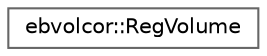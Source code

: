 digraph "Graphical Class Hierarchy"
{
 // LATEX_PDF_SIZE
  bgcolor="transparent";
  edge [fontname=Helvetica,fontsize=10,labelfontname=Helvetica,labelfontsize=10];
  node [fontname=Helvetica,fontsize=10,shape=box,height=0.2,width=0.4];
  rankdir="LR";
  Node0 [id="Node000000",label="ebvolcor::RegVolume",height=0.2,width=0.4,color="grey40", fillcolor="white", style="filled",URL="$structebvolcor_1_1RegVolume.html",tooltip="RegVolumeT sruct with members (ir=RegionNumber, vol=Volume, unc=Unc)"];
}
